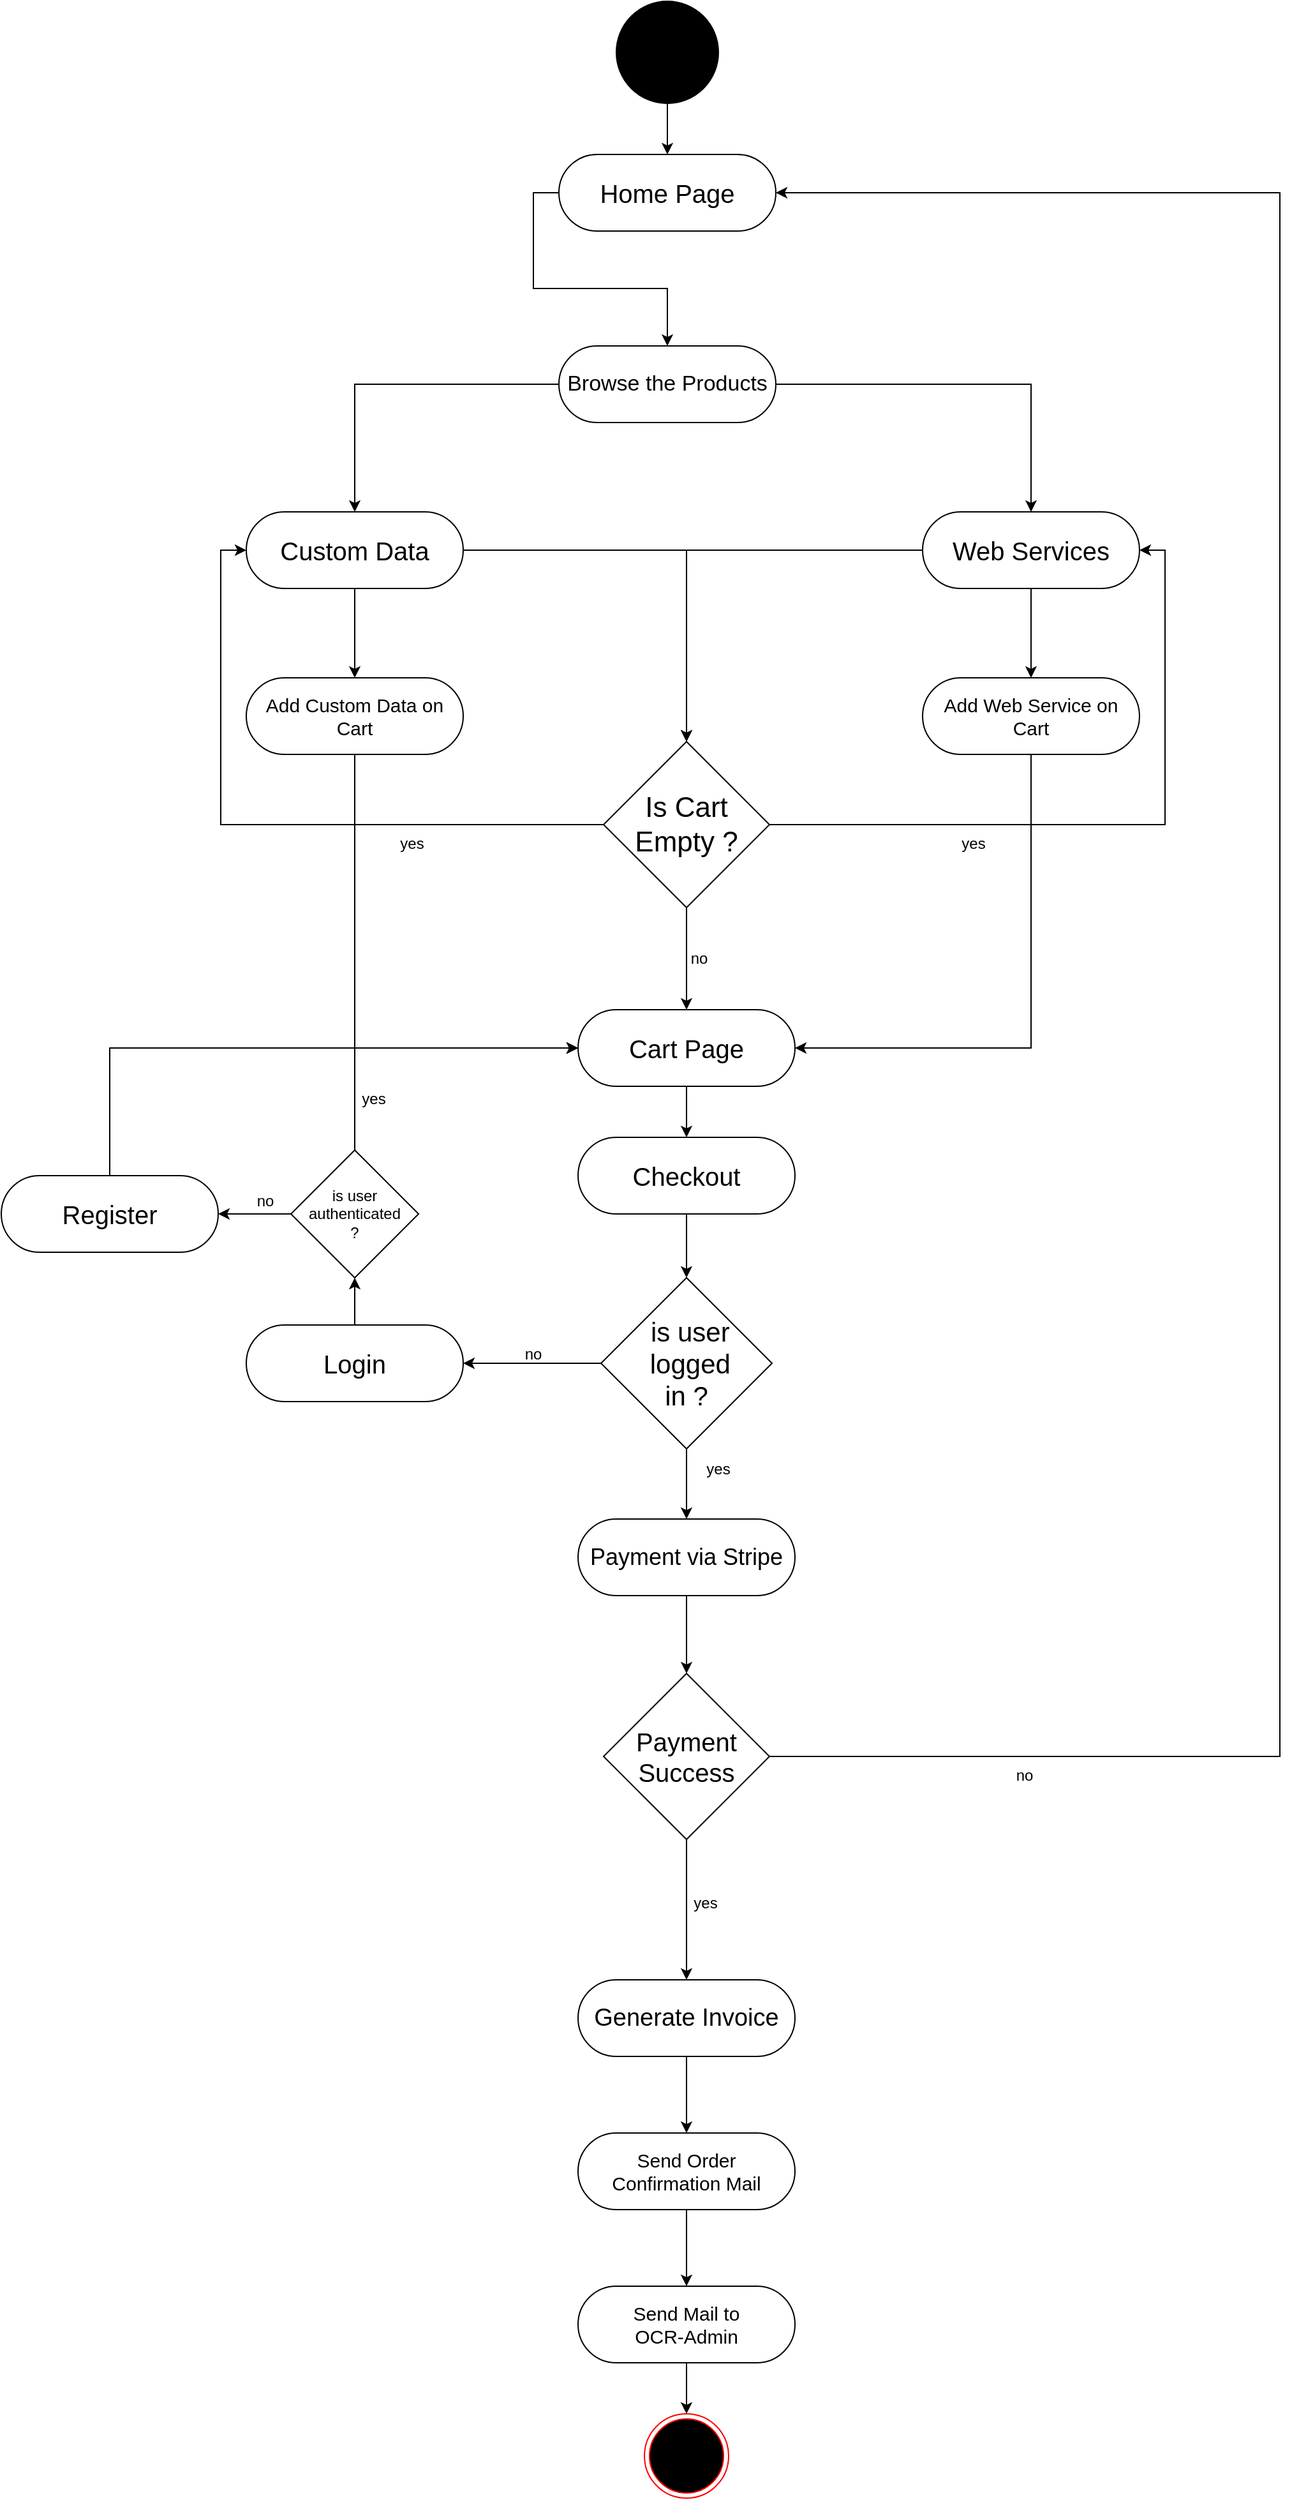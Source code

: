 <mxfile version="13.1.6" type="device"><diagram id="4_HP13vLH6ArCr1s8rSt" name="Page-1"><mxGraphModel dx="2076" dy="1080" grid="1" gridSize="10" guides="1" tooltips="1" connect="1" arrows="1" fold="1" page="1" pageScale="1" pageWidth="1169" pageHeight="826" math="0" shadow="0"><root><mxCell id="0"/><mxCell id="1" parent="0"/><mxCell id="43-zE8amxelsd7PP-ofc-3" style="edgeStyle=orthogonalEdgeStyle;rounded=0;orthogonalLoop=1;jettySize=auto;html=1;exitX=0.5;exitY=1;exitDx=0;exitDy=0;entryX=0.5;entryY=0;entryDx=0;entryDy=0;" edge="1" parent="1" source="43-zE8amxelsd7PP-ofc-1" target="43-zE8amxelsd7PP-ofc-2"><mxGeometry relative="1" as="geometry"/></mxCell><mxCell id="43-zE8amxelsd7PP-ofc-1" value="" style="ellipse;whiteSpace=wrap;html=1;aspect=fixed;fillColor=#000000;" vertex="1" parent="1"><mxGeometry x="520" y="50" width="80" height="80" as="geometry"/></mxCell><mxCell id="43-zE8amxelsd7PP-ofc-5" style="edgeStyle=orthogonalEdgeStyle;rounded=0;orthogonalLoop=1;jettySize=auto;html=1;exitX=0;exitY=0.5;exitDx=0;exitDy=0;entryX=0.5;entryY=0;entryDx=0;entryDy=0;" edge="1" parent="1" source="43-zE8amxelsd7PP-ofc-2" target="43-zE8amxelsd7PP-ofc-4"><mxGeometry relative="1" as="geometry"/></mxCell><mxCell id="43-zE8amxelsd7PP-ofc-2" value="&lt;font style=&quot;font-size: 20px&quot;&gt;Home Page&lt;/font&gt;" style="rounded=1;whiteSpace=wrap;html=1;fillColor=#FFFFFF;arcSize=50;" vertex="1" parent="1"><mxGeometry x="475" y="170" width="170" height="60" as="geometry"/></mxCell><mxCell id="43-zE8amxelsd7PP-ofc-8" style="edgeStyle=orthogonalEdgeStyle;rounded=0;orthogonalLoop=1;jettySize=auto;html=1;exitX=0;exitY=0.5;exitDx=0;exitDy=0;entryX=0.5;entryY=0;entryDx=0;entryDy=0;" edge="1" parent="1" source="43-zE8amxelsd7PP-ofc-4" target="43-zE8amxelsd7PP-ofc-6"><mxGeometry relative="1" as="geometry"/></mxCell><mxCell id="43-zE8amxelsd7PP-ofc-9" style="edgeStyle=orthogonalEdgeStyle;rounded=0;orthogonalLoop=1;jettySize=auto;html=1;exitX=1;exitY=0.5;exitDx=0;exitDy=0;" edge="1" parent="1" source="43-zE8amxelsd7PP-ofc-4" target="43-zE8amxelsd7PP-ofc-7"><mxGeometry relative="1" as="geometry"/></mxCell><mxCell id="43-zE8amxelsd7PP-ofc-4" value="&lt;font style=&quot;font-size: 17px&quot;&gt;Browse the Products&lt;/font&gt;" style="rounded=1;whiteSpace=wrap;html=1;fillColor=#FFFFFF;arcSize=50;" vertex="1" parent="1"><mxGeometry x="475" y="320" width="170" height="60" as="geometry"/></mxCell><mxCell id="43-zE8amxelsd7PP-ofc-12" style="edgeStyle=orthogonalEdgeStyle;rounded=0;orthogonalLoop=1;jettySize=auto;html=1;exitX=0.5;exitY=1;exitDx=0;exitDy=0;entryX=0.5;entryY=0;entryDx=0;entryDy=0;" edge="1" parent="1" source="43-zE8amxelsd7PP-ofc-6" target="43-zE8amxelsd7PP-ofc-10"><mxGeometry relative="1" as="geometry"/></mxCell><mxCell id="43-zE8amxelsd7PP-ofc-36" style="edgeStyle=orthogonalEdgeStyle;rounded=0;orthogonalLoop=1;jettySize=auto;html=1;exitX=1;exitY=0.5;exitDx=0;exitDy=0;entryX=0.5;entryY=0;entryDx=0;entryDy=0;" edge="1" parent="1" source="43-zE8amxelsd7PP-ofc-6" target="43-zE8amxelsd7PP-ofc-18"><mxGeometry relative="1" as="geometry"/></mxCell><mxCell id="43-zE8amxelsd7PP-ofc-6" value="&lt;font style=&quot;font-size: 20px&quot;&gt;Custom Data&lt;/font&gt;" style="rounded=1;whiteSpace=wrap;html=1;fillColor=#FFFFFF;arcSize=50;" vertex="1" parent="1"><mxGeometry x="230" y="450" width="170" height="60" as="geometry"/></mxCell><mxCell id="43-zE8amxelsd7PP-ofc-13" style="edgeStyle=orthogonalEdgeStyle;rounded=0;orthogonalLoop=1;jettySize=auto;html=1;exitX=0.5;exitY=1;exitDx=0;exitDy=0;" edge="1" parent="1" source="43-zE8amxelsd7PP-ofc-7" target="43-zE8amxelsd7PP-ofc-11"><mxGeometry relative="1" as="geometry"/></mxCell><mxCell id="43-zE8amxelsd7PP-ofc-35" style="edgeStyle=orthogonalEdgeStyle;rounded=0;orthogonalLoop=1;jettySize=auto;html=1;exitX=0;exitY=0.5;exitDx=0;exitDy=0;entryX=0.5;entryY=0;entryDx=0;entryDy=0;" edge="1" parent="1" source="43-zE8amxelsd7PP-ofc-7" target="43-zE8amxelsd7PP-ofc-18"><mxGeometry relative="1" as="geometry"/></mxCell><mxCell id="43-zE8amxelsd7PP-ofc-7" value="&lt;font style=&quot;font-size: 20px&quot;&gt;Web Services&lt;/font&gt;" style="rounded=1;whiteSpace=wrap;html=1;fillColor=#FFFFFF;arcSize=50;" vertex="1" parent="1"><mxGeometry x="760" y="450" width="170" height="60" as="geometry"/></mxCell><mxCell id="43-zE8amxelsd7PP-ofc-29" style="edgeStyle=orthogonalEdgeStyle;rounded=0;orthogonalLoop=1;jettySize=auto;html=1;exitX=0.5;exitY=1;exitDx=0;exitDy=0;entryX=0;entryY=0.5;entryDx=0;entryDy=0;" edge="1" parent="1" source="43-zE8amxelsd7PP-ofc-10" target="43-zE8amxelsd7PP-ofc-26"><mxGeometry relative="1" as="geometry"/></mxCell><mxCell id="43-zE8amxelsd7PP-ofc-10" value="&lt;font style=&quot;font-size: 15px&quot;&gt;Add Custom Data on Cart&lt;/font&gt;" style="rounded=1;whiteSpace=wrap;html=1;fillColor=#FFFFFF;arcSize=50;" vertex="1" parent="1"><mxGeometry x="230" y="580" width="170" height="60" as="geometry"/></mxCell><mxCell id="43-zE8amxelsd7PP-ofc-32" style="edgeStyle=orthogonalEdgeStyle;rounded=0;orthogonalLoop=1;jettySize=auto;html=1;exitX=0.5;exitY=1;exitDx=0;exitDy=0;entryX=1;entryY=0.5;entryDx=0;entryDy=0;" edge="1" parent="1" source="43-zE8amxelsd7PP-ofc-11" target="43-zE8amxelsd7PP-ofc-26"><mxGeometry relative="1" as="geometry"/></mxCell><mxCell id="43-zE8amxelsd7PP-ofc-11" value="&lt;font style=&quot;font-size: 15px&quot;&gt;Add Web Service on Cart&lt;/font&gt;" style="rounded=1;whiteSpace=wrap;html=1;fillColor=#FFFFFF;arcSize=50;" vertex="1" parent="1"><mxGeometry x="760" y="580" width="170" height="60" as="geometry"/></mxCell><mxCell id="43-zE8amxelsd7PP-ofc-21" style="edgeStyle=orthogonalEdgeStyle;rounded=0;orthogonalLoop=1;jettySize=auto;html=1;exitX=1;exitY=0.5;exitDx=0;exitDy=0;entryX=1;entryY=0.5;entryDx=0;entryDy=0;" edge="1" parent="1" source="43-zE8amxelsd7PP-ofc-18" target="43-zE8amxelsd7PP-ofc-7"><mxGeometry relative="1" as="geometry"/></mxCell><mxCell id="43-zE8amxelsd7PP-ofc-22" style="edgeStyle=orthogonalEdgeStyle;rounded=0;orthogonalLoop=1;jettySize=auto;html=1;exitX=0;exitY=0.5;exitDx=0;exitDy=0;entryX=0;entryY=0.5;entryDx=0;entryDy=0;" edge="1" parent="1" source="43-zE8amxelsd7PP-ofc-18" target="43-zE8amxelsd7PP-ofc-6"><mxGeometry relative="1" as="geometry"/></mxCell><mxCell id="43-zE8amxelsd7PP-ofc-27" style="edgeStyle=orthogonalEdgeStyle;rounded=0;orthogonalLoop=1;jettySize=auto;html=1;exitX=0.5;exitY=1;exitDx=0;exitDy=0;entryX=0.5;entryY=0;entryDx=0;entryDy=0;" edge="1" parent="1" source="43-zE8amxelsd7PP-ofc-18" target="43-zE8amxelsd7PP-ofc-26"><mxGeometry relative="1" as="geometry"/></mxCell><mxCell id="43-zE8amxelsd7PP-ofc-18" value="&lt;font style=&quot;font-size: 22px&quot;&gt;Is Cart Empty ?&lt;/font&gt;" style="rhombus;whiteSpace=wrap;html=1;fillColor=#FFFFFF;" vertex="1" parent="1"><mxGeometry x="510" y="630" width="130" height="130" as="geometry"/></mxCell><mxCell id="43-zE8amxelsd7PP-ofc-23" value="yes" style="text;html=1;strokeColor=none;fillColor=none;align=center;verticalAlign=middle;whiteSpace=wrap;rounded=0;" vertex="1" parent="1"><mxGeometry x="780" y="700" width="40" height="20" as="geometry"/></mxCell><mxCell id="43-zE8amxelsd7PP-ofc-25" value="yes" style="text;html=1;strokeColor=none;fillColor=none;align=center;verticalAlign=middle;whiteSpace=wrap;rounded=0;" vertex="1" parent="1"><mxGeometry x="340" y="700" width="40" height="20" as="geometry"/></mxCell><mxCell id="43-zE8amxelsd7PP-ofc-51" style="edgeStyle=orthogonalEdgeStyle;rounded=0;orthogonalLoop=1;jettySize=auto;html=1;exitX=0.5;exitY=1;exitDx=0;exitDy=0;" edge="1" parent="1" source="43-zE8amxelsd7PP-ofc-26" target="43-zE8amxelsd7PP-ofc-50"><mxGeometry relative="1" as="geometry"/></mxCell><mxCell id="43-zE8amxelsd7PP-ofc-26" value="&lt;font style=&quot;font-size: 20px&quot;&gt;Cart Page&lt;/font&gt;" style="rounded=1;whiteSpace=wrap;html=1;fillColor=#FFFFFF;arcSize=50;" vertex="1" parent="1"><mxGeometry x="490" y="840" width="170" height="60" as="geometry"/></mxCell><mxCell id="43-zE8amxelsd7PP-ofc-28" value="no" style="text;html=1;strokeColor=none;fillColor=none;align=center;verticalAlign=middle;whiteSpace=wrap;rounded=0;" vertex="1" parent="1"><mxGeometry x="565" y="790" width="40" height="20" as="geometry"/></mxCell><mxCell id="43-zE8amxelsd7PP-ofc-41" style="edgeStyle=orthogonalEdgeStyle;rounded=0;orthogonalLoop=1;jettySize=auto;html=1;exitX=0.5;exitY=1;exitDx=0;exitDy=0;entryX=0.5;entryY=0;entryDx=0;entryDy=0;" edge="1" parent="1" source="43-zE8amxelsd7PP-ofc-33" target="43-zE8amxelsd7PP-ofc-40"><mxGeometry relative="1" as="geometry"/></mxCell><mxCell id="43-zE8amxelsd7PP-ofc-70" style="edgeStyle=orthogonalEdgeStyle;rounded=0;orthogonalLoop=1;jettySize=auto;html=1;exitX=1;exitY=0.5;exitDx=0;exitDy=0;entryX=1;entryY=0.5;entryDx=0;entryDy=0;" edge="1" parent="1" source="43-zE8amxelsd7PP-ofc-33" target="43-zE8amxelsd7PP-ofc-2"><mxGeometry relative="1" as="geometry"><Array as="points"><mxPoint x="1040" y="1425"/><mxPoint x="1040" y="200"/></Array></mxGeometry></mxCell><mxCell id="43-zE8amxelsd7PP-ofc-33" value="&lt;font style=&quot;font-size: 20px&quot;&gt;Payment&lt;br&gt;Success&lt;br&gt;&lt;/font&gt;" style="rhombus;whiteSpace=wrap;html=1;fillColor=#FFFFFF;" vertex="1" parent="1"><mxGeometry x="510" y="1360" width="130" height="130" as="geometry"/></mxCell><mxCell id="43-zE8amxelsd7PP-ofc-39" value="no" style="text;html=1;strokeColor=none;fillColor=none;align=center;verticalAlign=middle;whiteSpace=wrap;rounded=0;" vertex="1" parent="1"><mxGeometry x="435" y="1100" width="40" height="20" as="geometry"/></mxCell><mxCell id="43-zE8amxelsd7PP-ofc-44" style="edgeStyle=orthogonalEdgeStyle;rounded=0;orthogonalLoop=1;jettySize=auto;html=1;exitX=0.5;exitY=1;exitDx=0;exitDy=0;entryX=0.5;entryY=0;entryDx=0;entryDy=0;" edge="1" parent="1" source="43-zE8amxelsd7PP-ofc-40" target="43-zE8amxelsd7PP-ofc-43"><mxGeometry relative="1" as="geometry"/></mxCell><mxCell id="43-zE8amxelsd7PP-ofc-40" value="&lt;font style=&quot;font-size: 19px&quot;&gt;Generate Invoice&lt;/font&gt;" style="rounded=1;whiteSpace=wrap;html=1;fillColor=#FFFFFF;arcSize=50;" vertex="1" parent="1"><mxGeometry x="490" y="1600" width="170" height="60" as="geometry"/></mxCell><mxCell id="43-zE8amxelsd7PP-ofc-42" value="yes" style="text;html=1;strokeColor=none;fillColor=none;align=center;verticalAlign=middle;whiteSpace=wrap;rounded=0;" vertex="1" parent="1"><mxGeometry x="570" y="1530" width="40" height="20" as="geometry"/></mxCell><mxCell id="43-zE8amxelsd7PP-ofc-46" style="edgeStyle=orthogonalEdgeStyle;rounded=0;orthogonalLoop=1;jettySize=auto;html=1;exitX=0.5;exitY=1;exitDx=0;exitDy=0;entryX=0.5;entryY=0;entryDx=0;entryDy=0;" edge="1" parent="1" source="43-zE8amxelsd7PP-ofc-43" target="43-zE8amxelsd7PP-ofc-45"><mxGeometry relative="1" as="geometry"/></mxCell><mxCell id="43-zE8amxelsd7PP-ofc-43" value="&lt;font style=&quot;font-size: 15px&quot;&gt;Send Order &lt;br&gt;Confirmation Mail&lt;/font&gt;" style="rounded=1;whiteSpace=wrap;html=1;fillColor=#FFFFFF;arcSize=50;" vertex="1" parent="1"><mxGeometry x="490" y="1720" width="170" height="60" as="geometry"/></mxCell><mxCell id="43-zE8amxelsd7PP-ofc-48" style="edgeStyle=orthogonalEdgeStyle;rounded=0;orthogonalLoop=1;jettySize=auto;html=1;exitX=0.5;exitY=1;exitDx=0;exitDy=0;entryX=0.5;entryY=0;entryDx=0;entryDy=0;" edge="1" parent="1" source="43-zE8amxelsd7PP-ofc-45" target="43-zE8amxelsd7PP-ofc-47"><mxGeometry relative="1" as="geometry"/></mxCell><mxCell id="43-zE8amxelsd7PP-ofc-45" value="&lt;span style=&quot;font-size: 15px&quot;&gt;Send Mail to &lt;br&gt;OCR-Admin&lt;/span&gt;" style="rounded=1;whiteSpace=wrap;html=1;fillColor=#FFFFFF;arcSize=50;" vertex="1" parent="1"><mxGeometry x="490" y="1840" width="170" height="60" as="geometry"/></mxCell><mxCell id="43-zE8amxelsd7PP-ofc-47" value="" style="ellipse;html=1;shape=endState;fillColor=#000000;strokeColor=#ff0000;" vertex="1" parent="1"><mxGeometry x="542" y="1940" width="66" height="66" as="geometry"/></mxCell><mxCell id="43-zE8amxelsd7PP-ofc-53" style="edgeStyle=orthogonalEdgeStyle;rounded=0;orthogonalLoop=1;jettySize=auto;html=1;exitX=0.5;exitY=1;exitDx=0;exitDy=0;entryX=0.5;entryY=0;entryDx=0;entryDy=0;" edge="1" parent="1" source="43-zE8amxelsd7PP-ofc-50" target="43-zE8amxelsd7PP-ofc-52"><mxGeometry relative="1" as="geometry"/></mxCell><mxCell id="43-zE8amxelsd7PP-ofc-50" value="&lt;font style=&quot;font-size: 20px&quot;&gt;Checkout&lt;/font&gt;" style="rounded=1;whiteSpace=wrap;html=1;fillColor=#FFFFFF;arcSize=50;" vertex="1" parent="1"><mxGeometry x="490" y="940" width="170" height="60" as="geometry"/></mxCell><mxCell id="43-zE8amxelsd7PP-ofc-55" style="edgeStyle=orthogonalEdgeStyle;rounded=0;orthogonalLoop=1;jettySize=auto;html=1;exitX=0;exitY=0.5;exitDx=0;exitDy=0;entryX=1;entryY=0.5;entryDx=0;entryDy=0;" edge="1" parent="1" source="43-zE8amxelsd7PP-ofc-52" target="43-zE8amxelsd7PP-ofc-54"><mxGeometry relative="1" as="geometry"/></mxCell><mxCell id="43-zE8amxelsd7PP-ofc-67" style="edgeStyle=orthogonalEdgeStyle;rounded=0;orthogonalLoop=1;jettySize=auto;html=1;exitX=0.5;exitY=1;exitDx=0;exitDy=0;" edge="1" parent="1" source="43-zE8amxelsd7PP-ofc-52" target="43-zE8amxelsd7PP-ofc-66"><mxGeometry relative="1" as="geometry"/></mxCell><mxCell id="43-zE8amxelsd7PP-ofc-52" value="&lt;font style=&quot;font-size: 21px&quot;&gt;&amp;nbsp;is user&lt;br&gt;&amp;nbsp;logged &lt;br&gt;in ?&lt;/font&gt;" style="rhombus;whiteSpace=wrap;html=1;fillColor=#FFFFFF;" vertex="1" parent="1"><mxGeometry x="508" y="1050" width="134" height="134" as="geometry"/></mxCell><mxCell id="43-zE8amxelsd7PP-ofc-58" style="edgeStyle=orthogonalEdgeStyle;rounded=0;orthogonalLoop=1;jettySize=auto;html=1;exitX=0.5;exitY=0;exitDx=0;exitDy=0;entryX=0.5;entryY=1;entryDx=0;entryDy=0;" edge="1" parent="1" source="43-zE8amxelsd7PP-ofc-54" target="43-zE8amxelsd7PP-ofc-57"><mxGeometry relative="1" as="geometry"/></mxCell><mxCell id="43-zE8amxelsd7PP-ofc-54" value="&lt;font style=&quot;font-size: 20px&quot;&gt;Login&lt;/font&gt;" style="rounded=1;whiteSpace=wrap;html=1;fillColor=#FFFFFF;arcSize=50;" vertex="1" parent="1"><mxGeometry x="230" y="1087" width="170" height="60" as="geometry"/></mxCell><mxCell id="43-zE8amxelsd7PP-ofc-59" style="edgeStyle=orthogonalEdgeStyle;rounded=0;orthogonalLoop=1;jettySize=auto;html=1;exitX=0.5;exitY=0;exitDx=0;exitDy=0;entryX=0;entryY=0.5;entryDx=0;entryDy=0;" edge="1" parent="1" source="43-zE8amxelsd7PP-ofc-57" target="43-zE8amxelsd7PP-ofc-26"><mxGeometry relative="1" as="geometry"/></mxCell><mxCell id="43-zE8amxelsd7PP-ofc-62" style="edgeStyle=orthogonalEdgeStyle;rounded=0;orthogonalLoop=1;jettySize=auto;html=1;exitX=0;exitY=0.5;exitDx=0;exitDy=0;entryX=1;entryY=0.5;entryDx=0;entryDy=0;" edge="1" parent="1" source="43-zE8amxelsd7PP-ofc-57" target="43-zE8amxelsd7PP-ofc-61"><mxGeometry relative="1" as="geometry"/></mxCell><mxCell id="43-zE8amxelsd7PP-ofc-57" value="is user authenticated&lt;br&gt;?" style="rhombus;whiteSpace=wrap;html=1;fillColor=#FFFFFF;" vertex="1" parent="1"><mxGeometry x="265" y="950" width="100" height="100" as="geometry"/></mxCell><mxCell id="43-zE8amxelsd7PP-ofc-60" value="yes" style="text;html=1;strokeColor=none;fillColor=none;align=center;verticalAlign=middle;whiteSpace=wrap;rounded=0;" vertex="1" parent="1"><mxGeometry x="310" y="900" width="40" height="20" as="geometry"/></mxCell><mxCell id="43-zE8amxelsd7PP-ofc-65" style="edgeStyle=orthogonalEdgeStyle;rounded=0;orthogonalLoop=1;jettySize=auto;html=1;exitX=0.5;exitY=0;exitDx=0;exitDy=0;entryX=0;entryY=0.5;entryDx=0;entryDy=0;" edge="1" parent="1" source="43-zE8amxelsd7PP-ofc-61" target="43-zE8amxelsd7PP-ofc-26"><mxGeometry relative="1" as="geometry"/></mxCell><mxCell id="43-zE8amxelsd7PP-ofc-61" value="&lt;font style=&quot;font-size: 20px&quot;&gt;Register&lt;/font&gt;" style="rounded=1;whiteSpace=wrap;html=1;fillColor=#FFFFFF;arcSize=50;" vertex="1" parent="1"><mxGeometry x="38" y="970" width="170" height="60" as="geometry"/></mxCell><mxCell id="43-zE8amxelsd7PP-ofc-64" value="no" style="text;html=1;strokeColor=none;fillColor=none;align=center;verticalAlign=middle;whiteSpace=wrap;rounded=0;" vertex="1" parent="1"><mxGeometry x="225" y="980" width="40" height="20" as="geometry"/></mxCell><mxCell id="43-zE8amxelsd7PP-ofc-69" style="edgeStyle=orthogonalEdgeStyle;rounded=0;orthogonalLoop=1;jettySize=auto;html=1;exitX=0.5;exitY=1;exitDx=0;exitDy=0;entryX=0.5;entryY=0;entryDx=0;entryDy=0;" edge="1" parent="1" source="43-zE8amxelsd7PP-ofc-66" target="43-zE8amxelsd7PP-ofc-33"><mxGeometry relative="1" as="geometry"/></mxCell><mxCell id="43-zE8amxelsd7PP-ofc-66" value="&lt;font style=&quot;font-size: 18px&quot;&gt;Payment via Stripe&lt;/font&gt;" style="rounded=1;whiteSpace=wrap;html=1;fillColor=#FFFFFF;arcSize=50;" vertex="1" parent="1"><mxGeometry x="490" y="1239" width="170" height="60" as="geometry"/></mxCell><mxCell id="43-zE8amxelsd7PP-ofc-68" value="yes" style="text;html=1;strokeColor=none;fillColor=none;align=center;verticalAlign=middle;whiteSpace=wrap;rounded=0;" vertex="1" parent="1"><mxGeometry x="580" y="1190" width="40" height="20" as="geometry"/></mxCell><mxCell id="43-zE8amxelsd7PP-ofc-71" value="no" style="text;html=1;strokeColor=none;fillColor=none;align=center;verticalAlign=middle;whiteSpace=wrap;rounded=0;" vertex="1" parent="1"><mxGeometry x="820" y="1430" width="40" height="20" as="geometry"/></mxCell></root></mxGraphModel></diagram></mxfile>